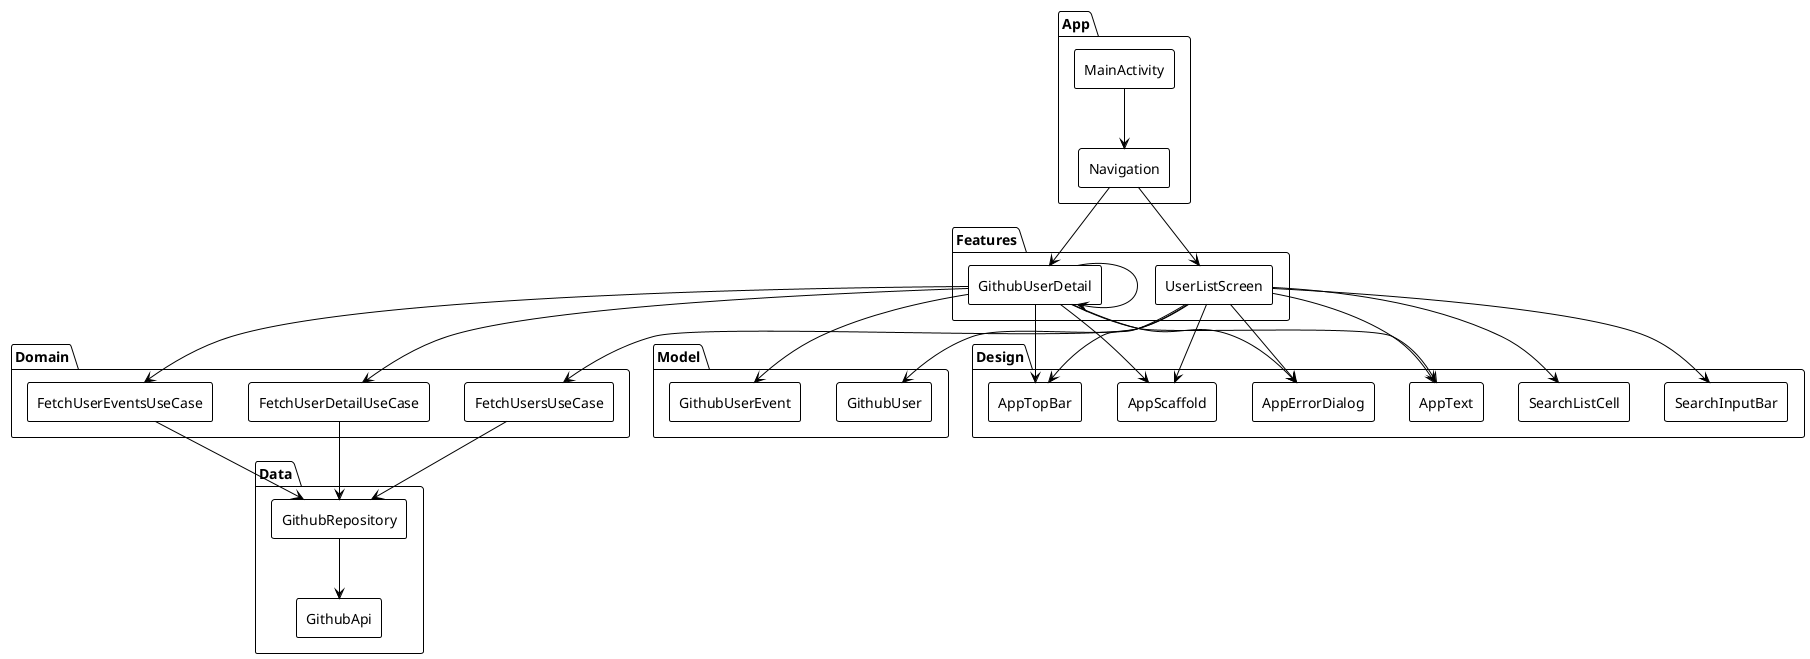 @startuml
!theme plain
skinparam componentStyle rectangle

package "App" {
  [MainActivity] as main
  [Navigation] as nav
}

package "Features" {
  [UserListScreen] as userList
  [UserDetailScreen] as userDetail
}

package "Domain" {
  [FetchUsersUseCase] as fetchUsers
  [FetchUserDetailUseCase] as fetchUserDetail
  [FetchUserEventsUseCase] as fetchUserEvents
}

package "Data" {
  [GithubRepository] as repo
  [GithubApi] as api
}

package "Model" {
  [GithubUser] as user
  [GithubUserDetail] as userDetail
  [GithubUserEvent] as event
}

package "Design" {
  [AppScaffold] as scaffold
  [AppTopBar] as topBar
  [AppText] as text
  [AppErrorDialog] as error
  [SearchInputBar] as search
  [SearchListCell] as cell
}

main --> nav
nav --> userList
nav --> userDetail

userList --> fetchUsers
userDetail --> fetchUserDetail
userDetail --> fetchUserEvents

fetchUsers --> repo
fetchUserDetail --> repo
fetchUserEvents --> repo

repo --> api

userList --> user
userDetail --> userDetail
userDetail --> event

userList --> scaffold
userList --> topBar
userList --> text
userList --> error
userList --> search
userList --> cell

userDetail --> scaffold
userDetail --> topBar
userDetail --> text
userDetail --> error

@enduml 